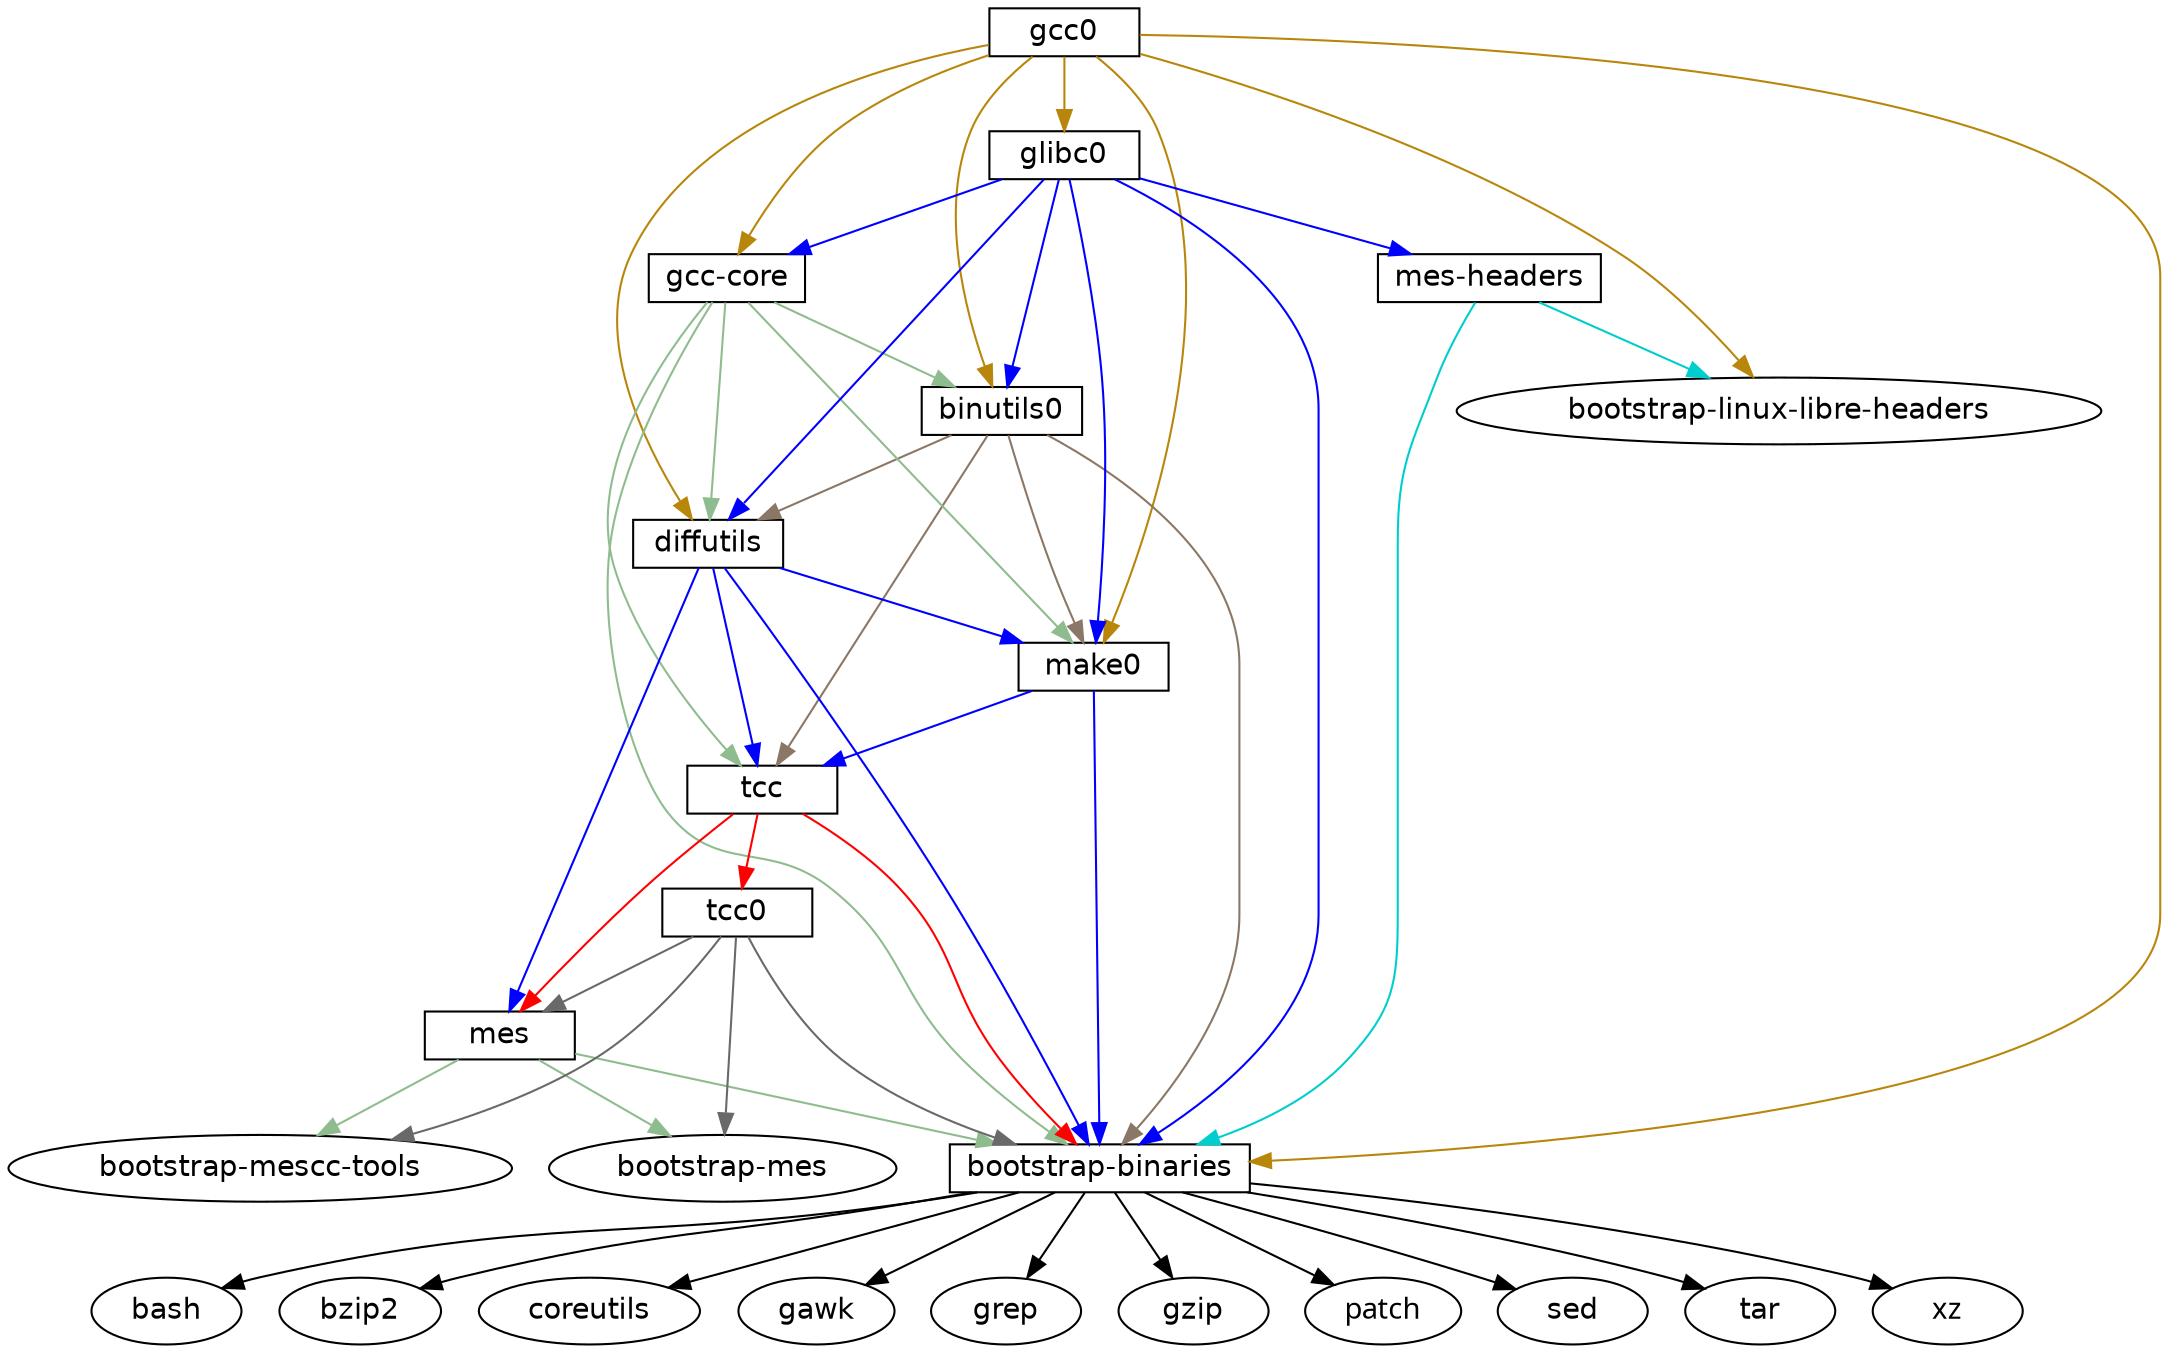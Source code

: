 digraph "Guix bag" {

  node[width=1,height=0.25];
  edge [height=0.25];

  dpi=75
  # "/gnu/store/gz3agxnnlgkafw2c8jnvk2hqmlh85pkc-guile-bootstrap-2.0.drv" [fontcolor = red]

//HANDCRAFTED UNTIL HERE TO BE ABLE TO CUSTOMIZE

  "/gnu/store/mywrsxmbsz9k87z755mnymmpdjv0jvf1-gcc0-2.95.3.drv" [label = "gcc0", shape = box, fontname = Helvetica];
  "/gnu/store/mywrsxmbsz9k87z755mnymmpdjv0jvf1-gcc0-2.95.3.drv" -> "/gnu/store/fh33abhfvsdgdrg54m86yhmkihfp1g2j-binutils0-2.20.1a.drv" [color = darkgoldenrod];
  "/gnu/store/mywrsxmbsz9k87z755mnymmpdjv0jvf1-gcc0-2.95.3.drv" -> "/gnu/store/52nz2cbswm4n91707gy8945h2s4jgvfb-gcc-core-2.95.3.drv" [color = darkgoldenrod];
  "/gnu/store/mywrsxmbsz9k87z755mnymmpdjv0jvf1-gcc0-2.95.3.drv" -> "/gnu/store/rn88dllv6vh4mxwbr4v9wjmnl4ml3xs2-glibc0-2.2.5.drv" [color = darkgoldenrod];
  "/gnu/store/mywrsxmbsz9k87z755mnymmpdjv0jvf1-gcc0-2.95.3.drv" -> "/gnu/store/00rjhpbkzk86s4pksjg934l310iaxxjr-bootstrap-binaries-0.drv" [color = darkgoldenrod];
  "/gnu/store/mywrsxmbsz9k87z755mnymmpdjv0jvf1-gcc0-2.95.3.drv" -> "/gnu/store/qf1x4bvxg8ihbgmv57yyiwkj5y8zzmk0-diffutils-2.7.drv" [color = darkgoldenrod];
  "/gnu/store/mywrsxmbsz9k87z755mnymmpdjv0jvf1-gcc0-2.95.3.drv" -> "/gnu/store/q8d60ln0dxjvqd2ymi1g6xyk3046m23n-linux-libre-headers-bootstrap-0.drv" [color = darkgoldenrod];
  "/gnu/store/mywrsxmbsz9k87z755mnymmpdjv0jvf1-gcc0-2.95.3.drv" -> "/gnu/store/vys62fkr9p3qfp9mc36456ffbpz24n60-make0-3.80.drv" [color = darkgoldenrod];
  "/gnu/store/fh33abhfvsdgdrg54m86yhmkihfp1g2j-binutils0-2.20.1a.drv" [label = "binutils0", shape = box, fontname = Helvetica];
  "/gnu/store/fh33abhfvsdgdrg54m86yhmkihfp1g2j-binutils0-2.20.1a.drv" -> "/gnu/store/7lcpxky7sn4c9c86ywri6y3x2d4681iv-tcc-0.9.27.drv" [color = peachpuff4];
  "/gnu/store/fh33abhfvsdgdrg54m86yhmkihfp1g2j-binutils0-2.20.1a.drv" -> "/gnu/store/00rjhpbkzk86s4pksjg934l310iaxxjr-bootstrap-binaries-0.drv" [color = peachpuff4];
  "/gnu/store/fh33abhfvsdgdrg54m86yhmkihfp1g2j-binutils0-2.20.1a.drv" -> "/gnu/store/qf1x4bvxg8ihbgmv57yyiwkj5y8zzmk0-diffutils-2.7.drv" [color = peachpuff4];
  "/gnu/store/fh33abhfvsdgdrg54m86yhmkihfp1g2j-binutils0-2.20.1a.drv" -> "/gnu/store/vys62fkr9p3qfp9mc36456ffbpz24n60-make0-3.80.drv" [color = peachpuff4];
  "/gnu/store/7lcpxky7sn4c9c86ywri6y3x2d4681iv-tcc-0.9.27.drv" [label = "tcc", shape = box, fontname = Helvetica];
  "/gnu/store/7lcpxky7sn4c9c86ywri6y3x2d4681iv-tcc-0.9.27.drv" -> "/gnu/store/pa9s0y0dx6a60a72434syb1zfxgmqilr-mes-0.19.drv" [color = red];
  "/gnu/store/7lcpxky7sn4c9c86ywri6y3x2d4681iv-tcc-0.9.27.drv" -> "/gnu/store/kd9ly1185dn9z1mbkn0wd2r3fcv1bkw5-tcc0-0.9.26-5.c7b3f59.drv" [color = red];
  "/gnu/store/7lcpxky7sn4c9c86ywri6y3x2d4681iv-tcc-0.9.27.drv" -> "/gnu/store/00rjhpbkzk86s4pksjg934l310iaxxjr-bootstrap-binaries-0.drv" [color = red];
  "/gnu/store/pa9s0y0dx6a60a72434syb1zfxgmqilr-mes-0.19.drv" [label = "mes", shape = box, fontname = Helvetica];
  "/gnu/store/pa9s0y0dx6a60a72434syb1zfxgmqilr-mes-0.19.drv" -> "/gnu/store/gd83makzwnb2aq1x0hylfsi8gaxln5js-bootstrap-mescc-tools-0.5.2.drv" [color = darkseagreen];
  "/gnu/store/pa9s0y0dx6a60a72434syb1zfxgmqilr-mes-0.19.drv" -> "/gnu/store/00rjhpbkzk86s4pksjg934l310iaxxjr-bootstrap-binaries-0.drv" [color = darkseagreen];
  "/gnu/store/pa9s0y0dx6a60a72434syb1zfxgmqilr-mes-0.19.drv" -> "/gnu/store/629yzay882kh1yhpqddps2psfhpjrk2q-bootstrap-mes-0.19.drv" [color = darkseagreen];
  #  "/gnu/store/pa9s0y0dx6a60a72434syb1zfxgmqilr-mes-0.19.drv" -> "/gnu/store/gz3agxnnlgkafw2c8jnvk2hqmlh85pkc-guile-bootstrap-2.0.drv" [color = darkseagreen];
  "/gnu/store/00rjhpbkzk86s4pksjg934l310iaxxjr-bootstrap-binaries-0.drv" [label = "bootstrap-binaries", shape = box, fontname = Helvetica];
  # "/gnu/store/gz3agxnnlgkafw2c8jnvk2hqmlh85pkc-guile-bootstrap-2.0.drv" [label = "guile-bootstrap", shape = box, fontname = Helvetica];
  "/gnu/store/kd9ly1185dn9z1mbkn0wd2r3fcv1bkw5-tcc0-0.9.26-5.c7b3f59.drv" [label = "tcc0", shape = box, fontname = Helvetica];
  "/gnu/store/kd9ly1185dn9z1mbkn0wd2r3fcv1bkw5-tcc0-0.9.26-5.c7b3f59.drv" -> "/gnu/store/pa9s0y0dx6a60a72434syb1zfxgmqilr-mes-0.19.drv" [color = dimgrey];
  "/gnu/store/kd9ly1185dn9z1mbkn0wd2r3fcv1bkw5-tcc0-0.9.26-5.c7b3f59.drv" -> "/gnu/store/gd83makzwnb2aq1x0hylfsi8gaxln5js-bootstrap-mescc-tools-0.5.2.drv" [color = dimgrey];
  "/gnu/store/kd9ly1185dn9z1mbkn0wd2r3fcv1bkw5-tcc0-0.9.26-5.c7b3f59.drv" -> "/gnu/store/00rjhpbkzk86s4pksjg934l310iaxxjr-bootstrap-binaries-0.drv" [color = dimgrey];
  "/gnu/store/kd9ly1185dn9z1mbkn0wd2r3fcv1bkw5-tcc0-0.9.26-5.c7b3f59.drv" -> "/gnu/store/629yzay882kh1yhpqddps2psfhpjrk2q-bootstrap-mes-0.19.drv" [color = dimgrey];
 #  "/gnu/store/kd9ly1185dn9z1mbkn0wd2r3fcv1bkw5-tcc0-0.9.26-5.c7b3f59.drv" -> "/gnu/store/gz3agxnnlgkafw2c8jnvk2hqmlh85pkc-guile-bootstrap-2.0.drv" [color = dimgrey];
  "/gnu/store/qf1x4bvxg8ihbgmv57yyiwkj5y8zzmk0-diffutils-2.7.drv" [label = "diffutils", shape = box, fontname = Helvetica];
  "/gnu/store/qf1x4bvxg8ihbgmv57yyiwkj5y8zzmk0-diffutils-2.7.drv" -> "/gnu/store/pa9s0y0dx6a60a72434syb1zfxgmqilr-mes-0.19.drv" [color = blue];
  "/gnu/store/qf1x4bvxg8ihbgmv57yyiwkj5y8zzmk0-diffutils-2.7.drv" -> "/gnu/store/7lcpxky7sn4c9c86ywri6y3x2d4681iv-tcc-0.9.27.drv" [color = blue];
  "/gnu/store/qf1x4bvxg8ihbgmv57yyiwkj5y8zzmk0-diffutils-2.7.drv" -> "/gnu/store/00rjhpbkzk86s4pksjg934l310iaxxjr-bootstrap-binaries-0.drv" [color = blue];
  "/gnu/store/qf1x4bvxg8ihbgmv57yyiwkj5y8zzmk0-diffutils-2.7.drv" -> "/gnu/store/vys62fkr9p3qfp9mc36456ffbpz24n60-make0-3.80.drv" [color = blue];
  "/gnu/store/vys62fkr9p3qfp9mc36456ffbpz24n60-make0-3.80.drv" [label = "make0", shape = box, fontname = Helvetica];
  "/gnu/store/vys62fkr9p3qfp9mc36456ffbpz24n60-make0-3.80.drv" -> "/gnu/store/7lcpxky7sn4c9c86ywri6y3x2d4681iv-tcc-0.9.27.drv" [color = blue];
  "/gnu/store/vys62fkr9p3qfp9mc36456ffbpz24n60-make0-3.80.drv" -> "/gnu/store/00rjhpbkzk86s4pksjg934l310iaxxjr-bootstrap-binaries-0.drv" [color = blue];
  "/gnu/store/52nz2cbswm4n91707gy8945h2s4jgvfb-gcc-core-2.95.3.drv" [label = "gcc-core", shape = box, fontname = Helvetica];
  "/gnu/store/52nz2cbswm4n91707gy8945h2s4jgvfb-gcc-core-2.95.3.drv" -> "/gnu/store/fh33abhfvsdgdrg54m86yhmkihfp1g2j-binutils0-2.20.1a.drv" [color = darkseagreen];
  "/gnu/store/52nz2cbswm4n91707gy8945h2s4jgvfb-gcc-core-2.95.3.drv" -> "/gnu/store/7lcpxky7sn4c9c86ywri6y3x2d4681iv-tcc-0.9.27.drv" [color = darkseagreen];
  "/gnu/store/52nz2cbswm4n91707gy8945h2s4jgvfb-gcc-core-2.95.3.drv" -> "/gnu/store/00rjhpbkzk86s4pksjg934l310iaxxjr-bootstrap-binaries-0.drv" [color = darkseagreen];
  "/gnu/store/52nz2cbswm4n91707gy8945h2s4jgvfb-gcc-core-2.95.3.drv" -> "/gnu/store/qf1x4bvxg8ihbgmv57yyiwkj5y8zzmk0-diffutils-2.7.drv" [color = darkseagreen];
  "/gnu/store/52nz2cbswm4n91707gy8945h2s4jgvfb-gcc-core-2.95.3.drv" -> "/gnu/store/vys62fkr9p3qfp9mc36456ffbpz24n60-make0-3.80.drv" [color = darkseagreen];
  "/gnu/store/rn88dllv6vh4mxwbr4v9wjmnl4ml3xs2-glibc0-2.2.5.drv" [label = "glibc0", shape = box, fontname = Helvetica];
  "/gnu/store/rn88dllv6vh4mxwbr4v9wjmnl4ml3xs2-glibc0-2.2.5.drv" -> "/gnu/store/fh33abhfvsdgdrg54m86yhmkihfp1g2j-binutils0-2.20.1a.drv" [color = blue];
  "/gnu/store/rn88dllv6vh4mxwbr4v9wjmnl4ml3xs2-glibc0-2.2.5.drv" -> "/gnu/store/52nz2cbswm4n91707gy8945h2s4jgvfb-gcc-core-2.95.3.drv" [color = blue];
  "/gnu/store/rn88dllv6vh4mxwbr4v9wjmnl4ml3xs2-glibc0-2.2.5.drv" -> "/gnu/store/00rjhpbkzk86s4pksjg934l310iaxxjr-bootstrap-binaries-0.drv" [color = blue];
  "/gnu/store/rn88dllv6vh4mxwbr4v9wjmnl4ml3xs2-glibc0-2.2.5.drv" -> "/gnu/store/qf1x4bvxg8ihbgmv57yyiwkj5y8zzmk0-diffutils-2.7.drv" [color = blue];
  "/gnu/store/rn88dllv6vh4mxwbr4v9wjmnl4ml3xs2-glibc0-2.2.5.drv" -> "/gnu/store/kd7b9sba79s1l7hjdhav51gvci5ws4jy-headers-0.19.drv" [color = blue];
  "/gnu/store/rn88dllv6vh4mxwbr4v9wjmnl4ml3xs2-glibc0-2.2.5.drv" -> "/gnu/store/vys62fkr9p3qfp9mc36456ffbpz24n60-make0-3.80.drv" [color = blue];
  "/gnu/store/kd7b9sba79s1l7hjdhav51gvci5ws4jy-headers-0.19.drv" [label = "mes-headers", shape = box, fontname = Helvetica];
  "/gnu/store/kd7b9sba79s1l7hjdhav51gvci5ws4jy-headers-0.19.drv" -> "/gnu/store/00rjhpbkzk86s4pksjg934l310iaxxjr-bootstrap-binaries-0.drv" [color = cyan3];
  "/gnu/store/kd7b9sba79s1l7hjdhav51gvci5ws4jy-headers-0.19.drv" -> "/gnu/store/q8d60ln0dxjvqd2ymi1g6xyk3046m23n-linux-libre-headers-bootstrap-0.drv" [color = cyan3];
  #"/gnu/store/q8d60ln0dxjvqd2ymi1g6xyk3046m23n-linux-libre-headers-bootstrap-0.drv" [label = "linux-libre-headers-bootstrap", shape = box, fontname = Helvetica];
  "/gnu/store/q8d60ln0dxjvqd2ymi1g6xyk3046m23n-linux-libre-headers-bootstrap-0.drv" [label = "bootstrap-linux-libre-headers", fontname = Helvetica];

// HANDCRAFTED FROM HERE TO MAKE THE STATIC BOOTSTRAP BINARIES VISIBLE

  bash [fontname = Helvetica]
  bzip2 [fontname = Helvetica]
  coreutils [fontname = Helvetica]
  gawk [fontname = Helvetica]
  grep [fontname = Helvetica]
  gzip [fontname = Helvetica]
  patch [fontname = Helevtica]
  sed [fontname = Helvetica]
  tar [fontname = Helvetica]
  xz [fontname = Helevtica]

  "/gnu/store/gd83makzwnb2aq1x0hylfsi8gaxln5js-bootstrap-mescc-tools-0.5.2.drv" [label = "bootstrap-mescc-tools", fontname = Helvetica];
  "/gnu/store/629yzay882kh1yhpqddps2psfhpjrk2q-bootstrap-mes-0.19.drv" [label = "bootstrap-mes", fontname = Helvetica];

  "/gnu/store/00rjhpbkzk86s4pksjg934l310iaxxjr-bootstrap-binaries-0.drv" -> bash
  "/gnu/store/00rjhpbkzk86s4pksjg934l310iaxxjr-bootstrap-binaries-0.drv" -> bzip2
  "/gnu/store/00rjhpbkzk86s4pksjg934l310iaxxjr-bootstrap-binaries-0.drv" -> coreutils
  "/gnu/store/00rjhpbkzk86s4pksjg934l310iaxxjr-bootstrap-binaries-0.drv" -> gawk
  "/gnu/store/00rjhpbkzk86s4pksjg934l310iaxxjr-bootstrap-binaries-0.drv" -> grep
  "/gnu/store/00rjhpbkzk86s4pksjg934l310iaxxjr-bootstrap-binaries-0.drv" -> gzip
  "/gnu/store/00rjhpbkzk86s4pksjg934l310iaxxjr-bootstrap-binaries-0.drv" -> patch
  "/gnu/store/00rjhpbkzk86s4pksjg934l310iaxxjr-bootstrap-binaries-0.drv" -> sed
  "/gnu/store/00rjhpbkzk86s4pksjg934l310iaxxjr-bootstrap-binaries-0.drv" -> tar
  "/gnu/store/00rjhpbkzk86s4pksjg934l310iaxxjr-bootstrap-binaries-0.drv" -> xz
}
